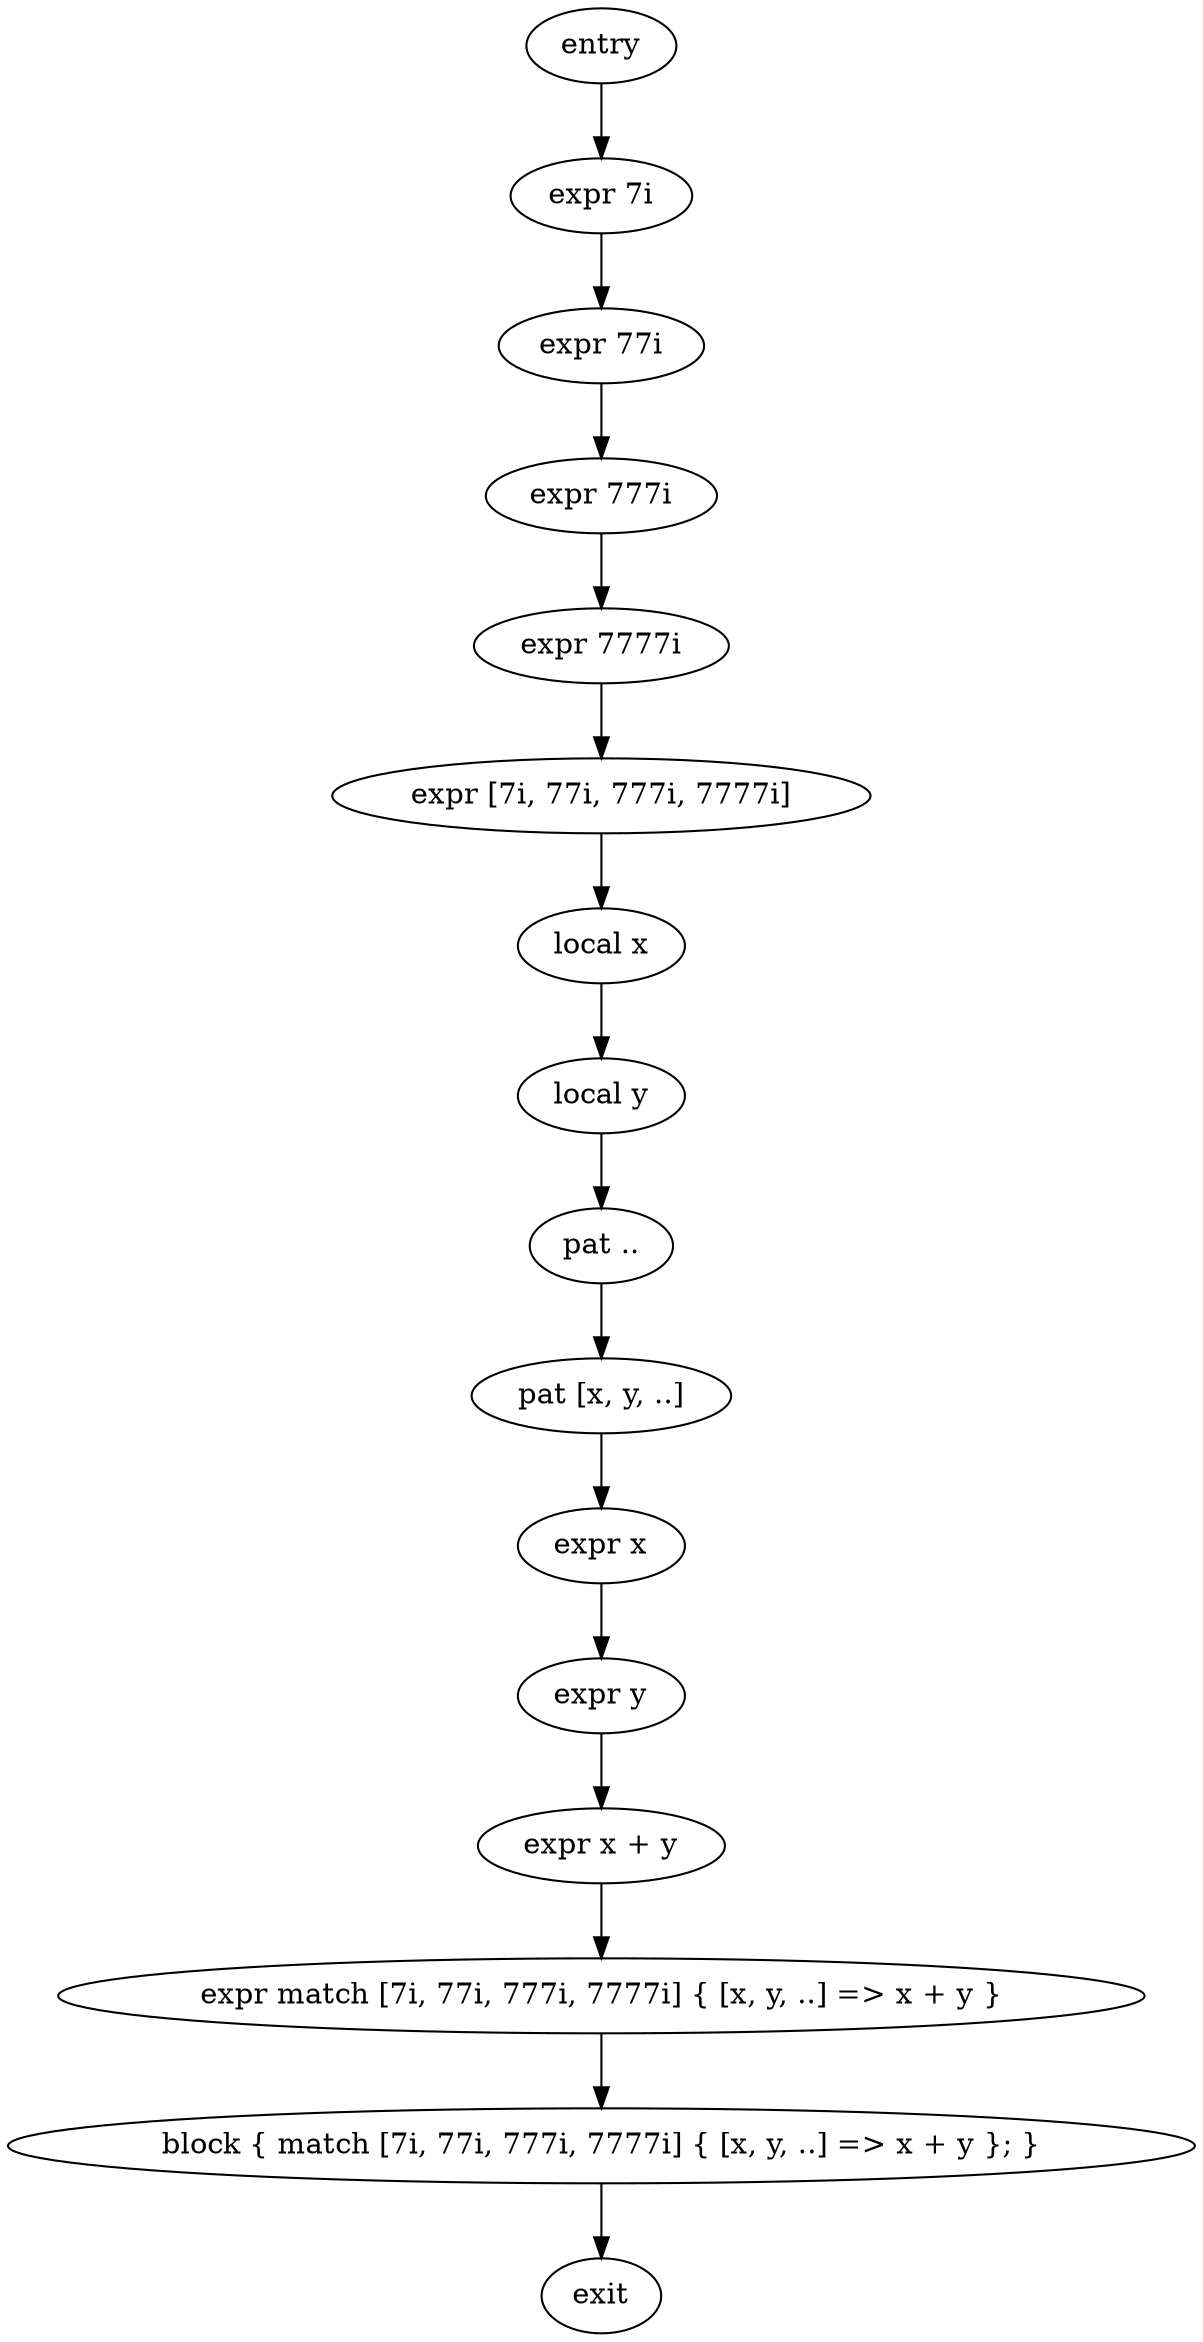 digraph block {
    N0[label="entry"];
    N1[label="exit"];
    N2[label="expr 7i"];
    N3[label="expr 77i"];
    N4[label="expr 777i"];
    N5[label="expr 7777i"];
    N6[label="expr [7i, 77i, 777i, 7777i]"];
    N7[label="expr match [7i, 77i, 777i, 7777i] { [x, y, ..] => x + y }"];
    N8[label="local x"];
    N9[label="local y"];
    N10[label="pat .."];
    N11[label="pat [x, y, ..]"];
    N12[label="expr x"];
    N13[label="expr y"];
    N14[label="expr x + y"];
    N15[label="block { match [7i, 77i, 777i, 7777i] { [x, y, ..] => x + y }; }"];
    N0 -> N2;
    N2 -> N3;
    N3 -> N4;
    N4 -> N5;
    N5 -> N6;
    N6 -> N8;
    N8 -> N9;
    N9 -> N10;
    N10 -> N11;
    N11 -> N12;
    N12 -> N13;
    N13 -> N14;
    N14 -> N7;
    N7 -> N15;
    N15 -> N1;
}
